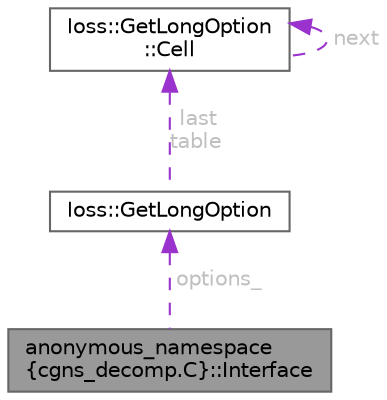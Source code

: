 digraph "anonymous_namespace{cgns_decomp.C}::Interface"
{
 // INTERACTIVE_SVG=YES
 // LATEX_PDF_SIZE
  bgcolor="transparent";
  edge [fontname=Helvetica,fontsize=10,labelfontname=Helvetica,labelfontsize=10];
  node [fontname=Helvetica,fontsize=10,shape=box,height=0.2,width=0.4];
  Node1 [id="Node000001",label="anonymous_namespace\l\{cgns_decomp.C\}::Interface",height=0.2,width=0.4,color="gray40", fillcolor="grey60", style="filled", fontcolor="black",tooltip=" "];
  Node2 -> Node1 [id="edge1_Node000001_Node000002",dir="back",color="darkorchid3",style="dashed",tooltip=" ",label=" options_",fontcolor="grey" ];
  Node2 [id="Node000002",label="Ioss::GetLongOption",height=0.2,width=0.4,color="gray40", fillcolor="white", style="filled",URL="$classIoss_1_1GetLongOption.html",tooltip="A database of program command line and environment variable options and methods for manipulating them..."];
  Node3 -> Node2 [id="edge2_Node000002_Node000003",dir="back",color="darkorchid3",style="dashed",tooltip=" ",label=" last\ntable",fontcolor="grey" ];
  Node3 [id="Node000003",label="Ioss::GetLongOption\l::Cell",height=0.2,width=0.4,color="gray40", fillcolor="white", style="filled",URL="$structIoss_1_1GetLongOption_1_1Cell.html",tooltip=" "];
  Node3 -> Node3 [id="edge3_Node000003_Node000003",dir="back",color="darkorchid3",style="dashed",tooltip=" ",label=" next",fontcolor="grey" ];
}
